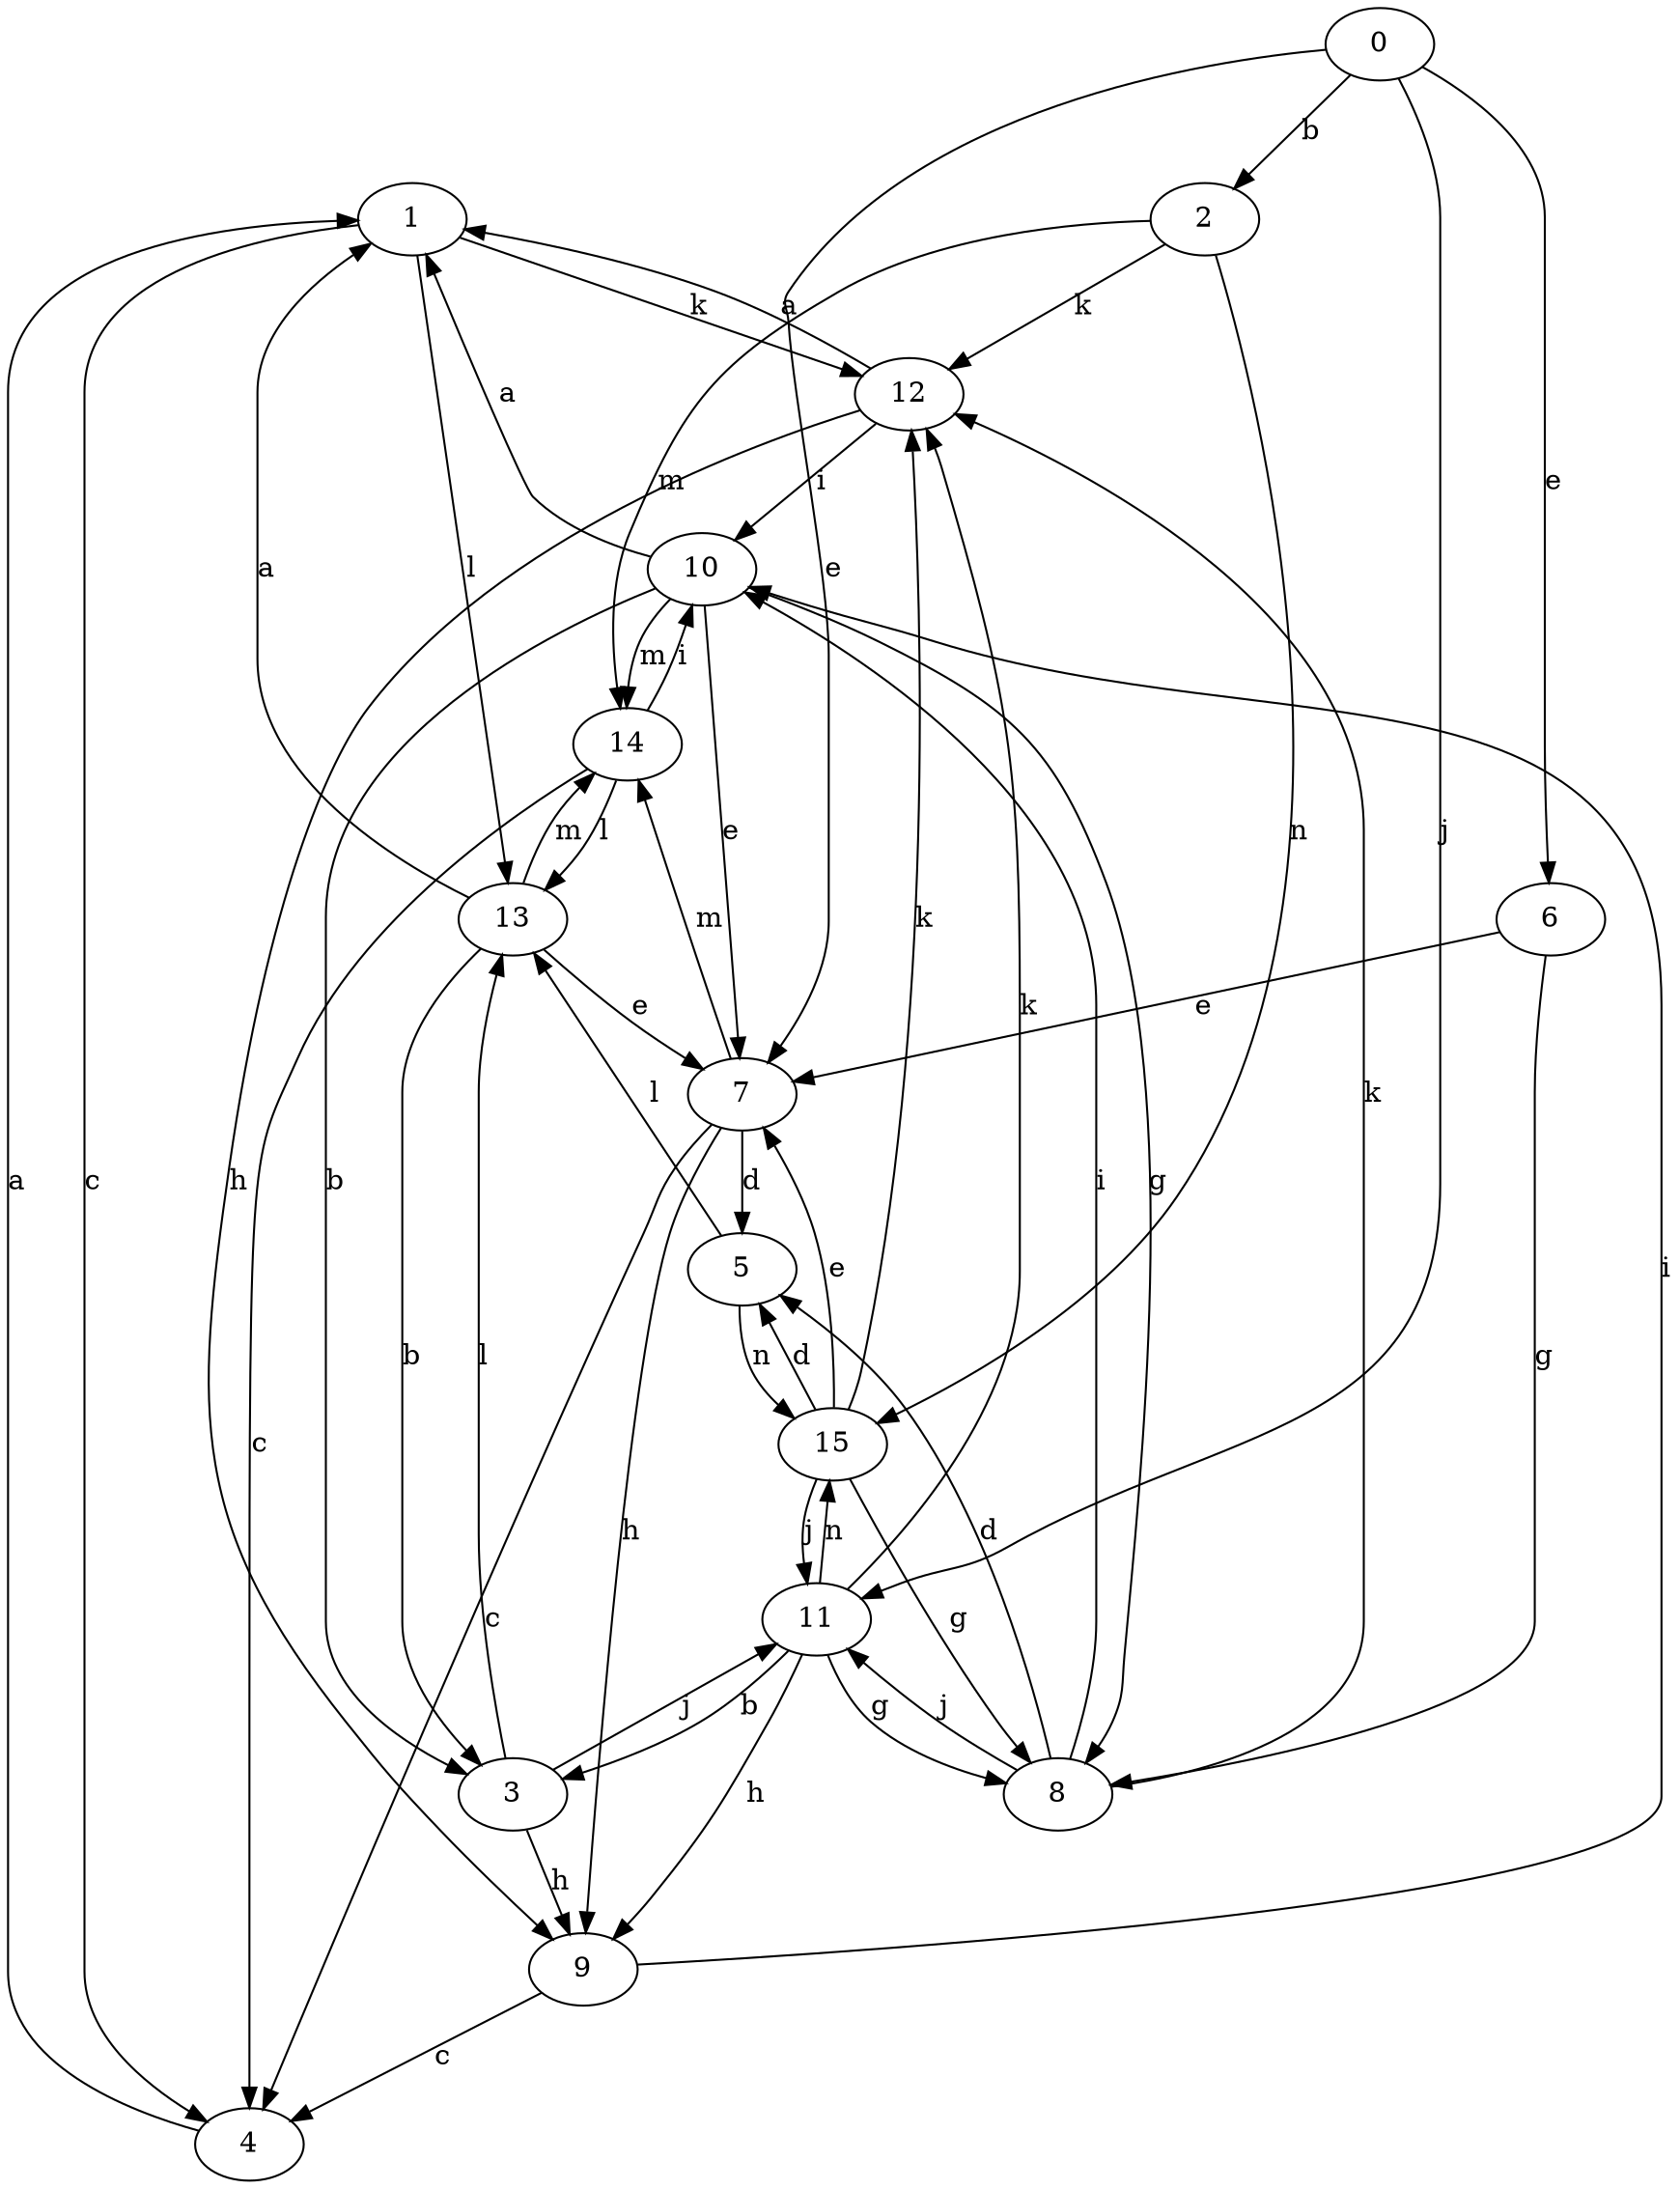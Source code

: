 strict digraph  {
1;
2;
3;
4;
5;
6;
7;
8;
9;
10;
0;
11;
12;
13;
14;
15;
1 -> 4  [label=c];
1 -> 12  [label=k];
1 -> 13  [label=l];
2 -> 12  [label=k];
2 -> 14  [label=m];
2 -> 15  [label=n];
3 -> 9  [label=h];
3 -> 11  [label=j];
3 -> 13  [label=l];
4 -> 1  [label=a];
5 -> 13  [label=l];
5 -> 15  [label=n];
6 -> 7  [label=e];
6 -> 8  [label=g];
7 -> 4  [label=c];
7 -> 5  [label=d];
7 -> 9  [label=h];
7 -> 14  [label=m];
8 -> 5  [label=d];
8 -> 10  [label=i];
8 -> 11  [label=j];
8 -> 12  [label=k];
9 -> 4  [label=c];
9 -> 10  [label=i];
10 -> 1  [label=a];
10 -> 3  [label=b];
10 -> 7  [label=e];
10 -> 8  [label=g];
10 -> 14  [label=m];
0 -> 2  [label=b];
0 -> 6  [label=e];
0 -> 7  [label=e];
0 -> 11  [label=j];
11 -> 3  [label=b];
11 -> 8  [label=g];
11 -> 9  [label=h];
11 -> 12  [label=k];
11 -> 15  [label=n];
12 -> 1  [label=a];
12 -> 9  [label=h];
12 -> 10  [label=i];
13 -> 1  [label=a];
13 -> 3  [label=b];
13 -> 7  [label=e];
13 -> 14  [label=m];
14 -> 4  [label=c];
14 -> 10  [label=i];
14 -> 13  [label=l];
15 -> 5  [label=d];
15 -> 7  [label=e];
15 -> 8  [label=g];
15 -> 11  [label=j];
15 -> 12  [label=k];
}
